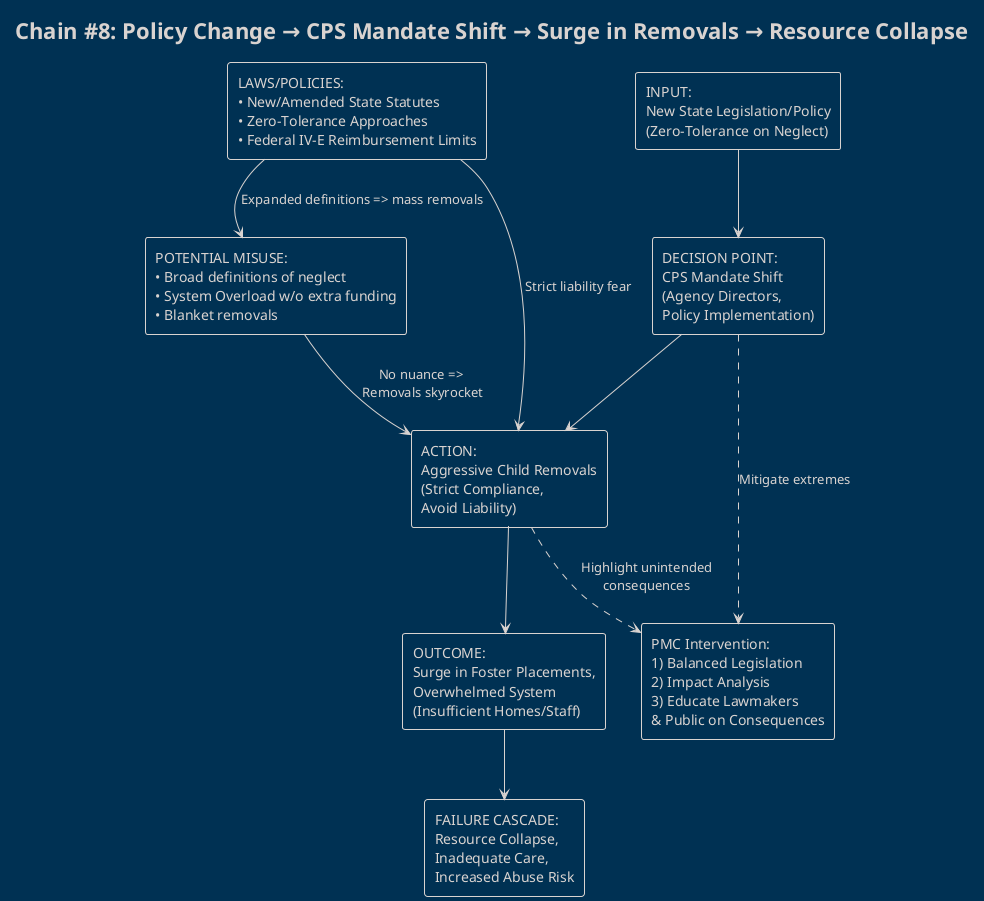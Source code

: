 @startuml Chain8-PolicyShift
!theme blueprint
top to bottom direction

title Chain #8: Policy Change → CPS Mandate Shift → Surge in Removals → Resource Collapse

rectangle "LAWS/POLICIES:\n• New/Amended State Statutes\n• Zero-Tolerance Approaches\n• Federal IV‐E Reimbursement Limits" as L8
rectangle "POTENTIAL MISUSE:\n• Broad definitions of neglect\n• System Overload w/o extra funding\n• Blanket removals" as M8

rectangle "INPUT:\nNew State Legislation/Policy\n(Zero‐Tolerance on Neglect)" as C8_Input
rectangle "DECISION POINT:\nCPS Mandate Shift\n(Agency Directors,\nPolicy Implementation)" as C8_Decision
rectangle "ACTION:\nAggressive Child Removals\n(Strict Compliance,\nAvoid Liability)" as C8_Action
rectangle "OUTCOME:\nSurge in Foster Placements,\nOverwhelmed System\n(Insufficient Homes/Staff)" as C8_Outcome
rectangle "FAILURE CASCADE:\nResource Collapse,\nInadequate Care,\nIncreased Abuse Risk" as C8_Failure
rectangle "PMC Intervention:\n1) Balanced Legislation\n2) Impact Analysis\n3) Educate Lawmakers\n& Public on Consequences" as C8_PMC

L8 --> M8 : "Expanded definitions => mass removals"
L8 --> C8_Action : "Strict liability fear"
M8 --> C8_Action : "No nuance => \nRemovals skyrocket"

C8_Input --> C8_Decision
C8_Decision --> C8_Action
C8_Action --> C8_Outcome
C8_Outcome --> C8_Failure

C8_Decision -[dashed]-> C8_PMC : "Mitigate extremes"
C8_Action -[dashed]-> C8_PMC : "Highlight unintended\nconsequences"

@enduml
